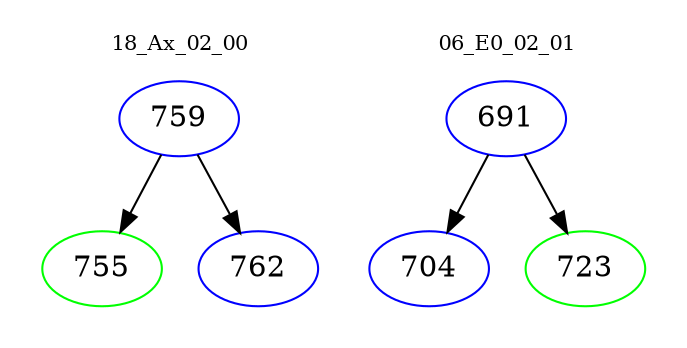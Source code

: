 digraph{
subgraph cluster_0 {
color = white
label = "18_Ax_02_00";
fontsize=10;
T0_759 [label="759", color="blue"]
T0_759 -> T0_755 [color="black"]
T0_755 [label="755", color="green"]
T0_759 -> T0_762 [color="black"]
T0_762 [label="762", color="blue"]
}
subgraph cluster_1 {
color = white
label = "06_E0_02_01";
fontsize=10;
T1_691 [label="691", color="blue"]
T1_691 -> T1_704 [color="black"]
T1_704 [label="704", color="blue"]
T1_691 -> T1_723 [color="black"]
T1_723 [label="723", color="green"]
}
}
